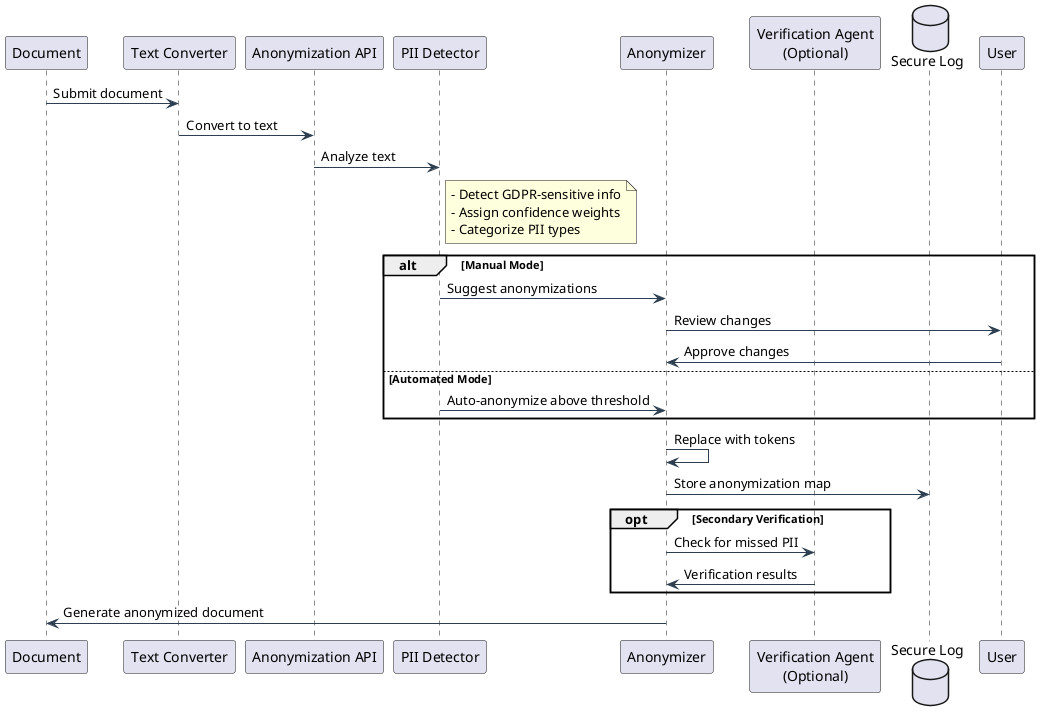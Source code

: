 @startuml GDPR Anonymization Flow

skinparam backgroundColor transparent
skinparam handwritten false
skinparam defaultFontName Arial
skinparam ArrowColor #2C3E50
skinparam BoxPadding 40

' Define participants
participant "Document" as doc
participant "Text Converter" as conv
participant "Anonymization API" as api
participant "PII Detector" as detector
participant "Anonymizer" as anon
participant "Verification Agent\n(Optional)" as verify
database "Secure Log" as log

' Document Processing
doc -> conv : Submit document
conv -> api : Convert to text

' PII Detection
api -> detector : Analyze text
note right of detector
  - Detect GDPR-sensitive info
  - Assign confidence weights
  - Categorize PII types
end note

' Anonymization
alt Manual Mode
    detector -> anon : Suggest anonymizations
    anon -> "User" as user : Review changes
    user -> anon : Approve changes
else Automated Mode
    detector -> anon : Auto-anonymize above threshold
end

anon -> anon : Replace with tokens
anon -> log : Store anonymization map

' Optional Verification
opt Secondary Verification
    anon -> verify : Check for missed PII
    verify -> anon : Verification results
end

' Final Output
anon -> doc : Generate anonymized document

@enduml 